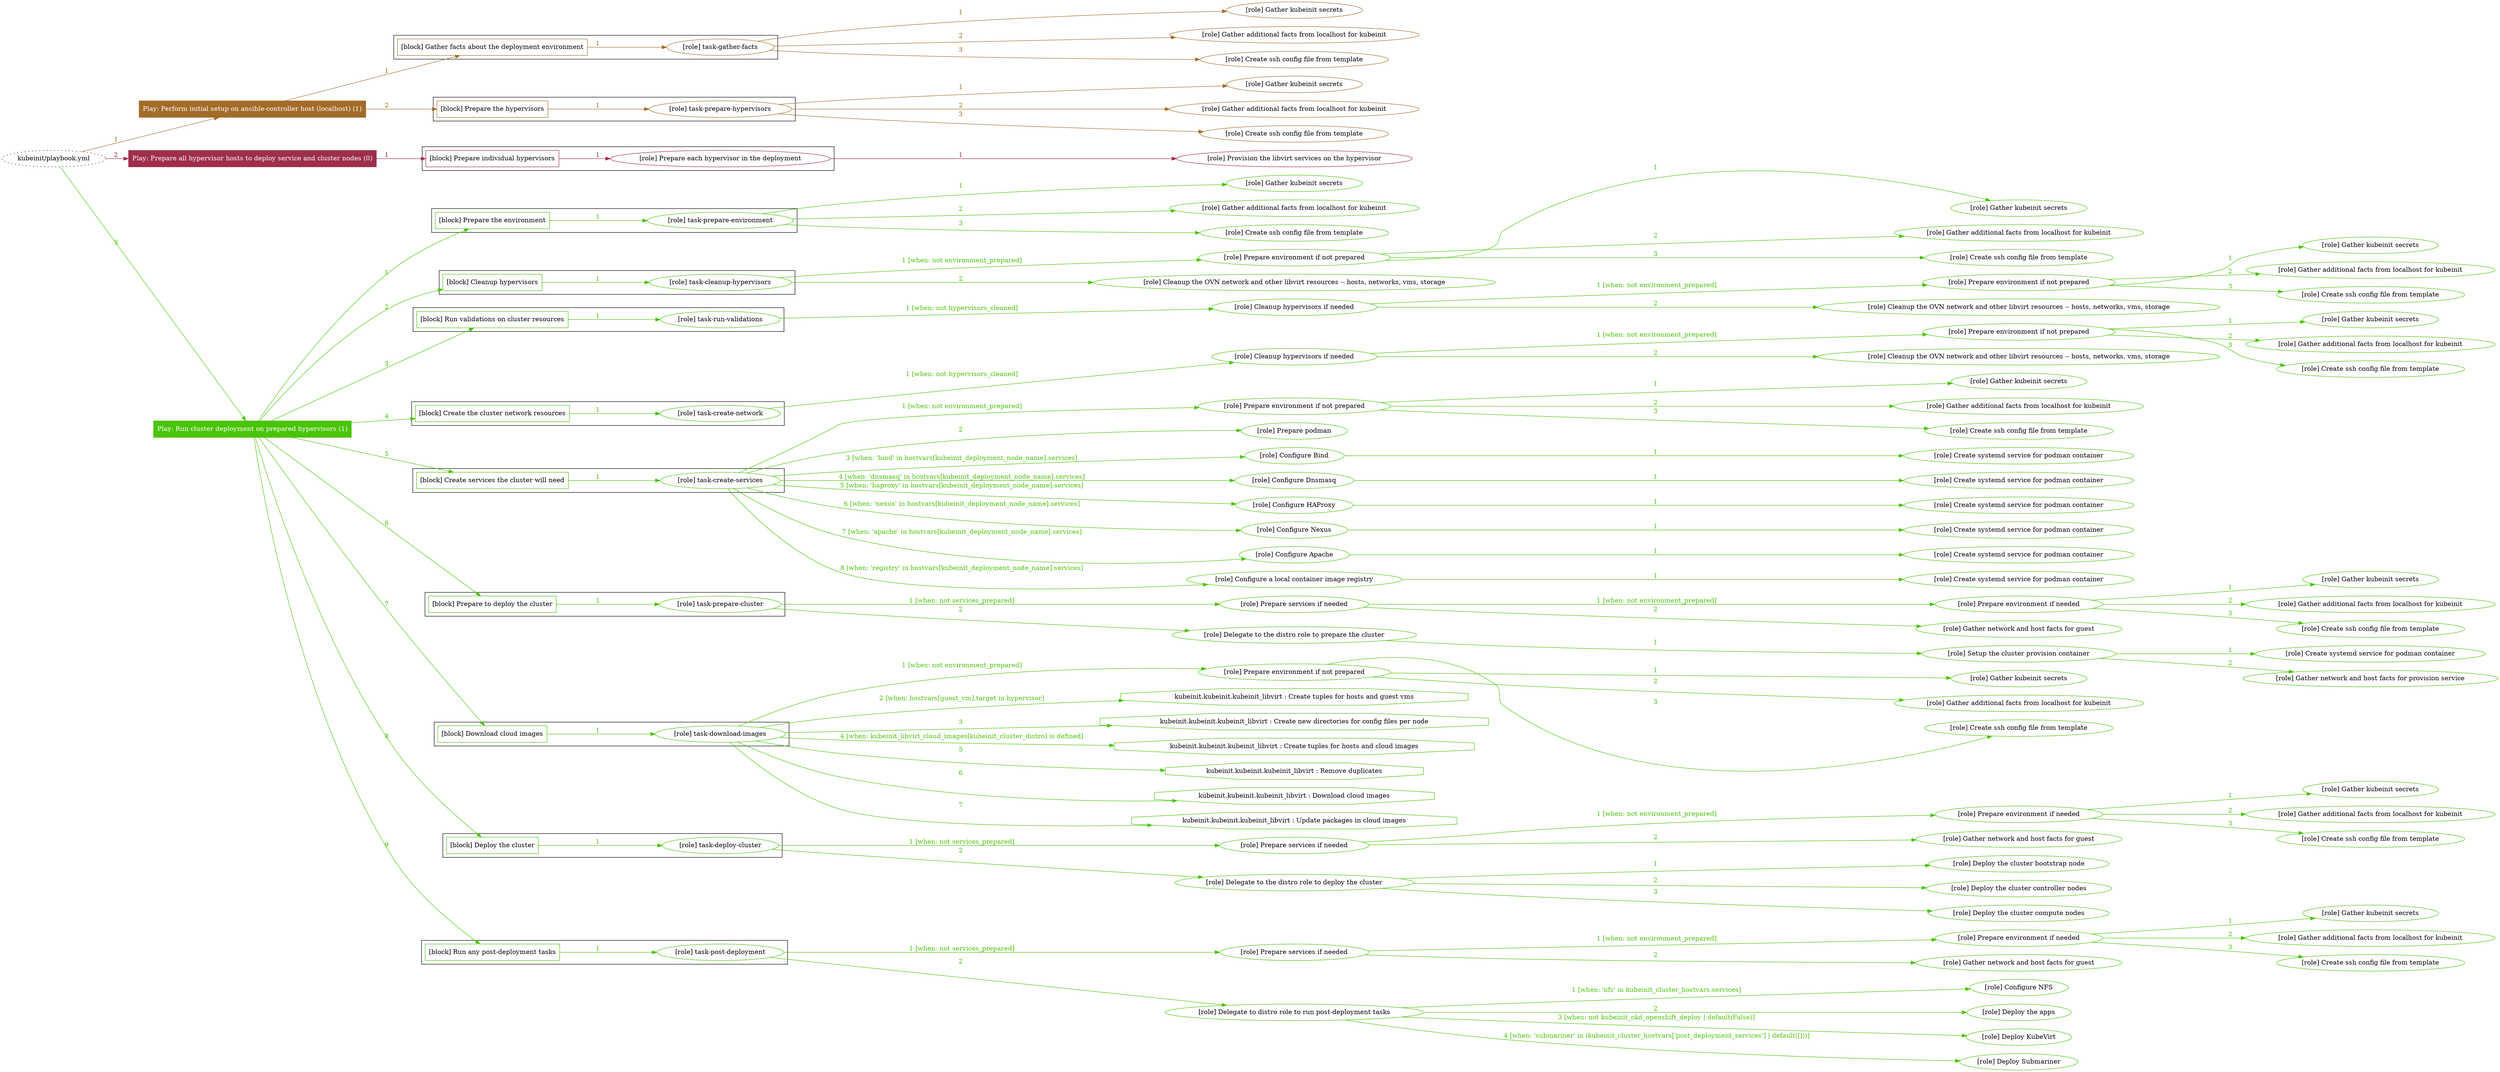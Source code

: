 digraph {
	graph [concentrate=true ordering=in rankdir=LR ratio=fill]
	edge [esep=5 sep=10]
	"kubeinit/playbook.yml" [URL="/home/runner/work/kubeinit/kubeinit/kubeinit/playbook.yml" id=playbook_8b680748 style=dotted]
	play_0e76f5c0 [label="Play: Perform initial setup on ansible-controller host (localhost) (1)" URL="/home/runner/work/kubeinit/kubeinit/kubeinit/playbook.yml" color="#a36b29" fontcolor="#ffffff" id=play_0e76f5c0 shape=box style=filled tooltip=localhost]
	"kubeinit/playbook.yml" -> play_0e76f5c0 [label="1 " color="#a36b29" fontcolor="#a36b29" id=edge_fecbae91 labeltooltip="1 " tooltip="1 "]
	subgraph "Gather kubeinit secrets" {
		role_661fb027 [label="[role] Gather kubeinit secrets" URL="/home/runner/.ansible/collections/ansible_collections/kubeinit/kubeinit/roles/kubeinit_prepare/tasks/gather_kubeinit_facts.yml" color="#a36b29" id=role_661fb027 tooltip="Gather kubeinit secrets"]
	}
	subgraph "Gather additional facts from localhost for kubeinit" {
		role_9412eb9b [label="[role] Gather additional facts from localhost for kubeinit" URL="/home/runner/.ansible/collections/ansible_collections/kubeinit/kubeinit/roles/kubeinit_prepare/tasks/gather_kubeinit_facts.yml" color="#a36b29" id=role_9412eb9b tooltip="Gather additional facts from localhost for kubeinit"]
	}
	subgraph "Create ssh config file from template" {
		role_9743b8dd [label="[role] Create ssh config file from template" URL="/home/runner/.ansible/collections/ansible_collections/kubeinit/kubeinit/roles/kubeinit_prepare/tasks/gather_kubeinit_facts.yml" color="#a36b29" id=role_9743b8dd tooltip="Create ssh config file from template"]
	}
	subgraph "task-gather-facts" {
		role_65bf3e85 [label="[role] task-gather-facts" URL="/home/runner/work/kubeinit/kubeinit/kubeinit/playbook.yml" color="#a36b29" id=role_65bf3e85 tooltip="task-gather-facts"]
		role_65bf3e85 -> role_661fb027 [label="1 " color="#a36b29" fontcolor="#a36b29" id=edge_8ca34c95 labeltooltip="1 " tooltip="1 "]
		role_65bf3e85 -> role_9412eb9b [label="2 " color="#a36b29" fontcolor="#a36b29" id=edge_759fba1a labeltooltip="2 " tooltip="2 "]
		role_65bf3e85 -> role_9743b8dd [label="3 " color="#a36b29" fontcolor="#a36b29" id=edge_5270a4c6 labeltooltip="3 " tooltip="3 "]
	}
	subgraph "Gather kubeinit secrets" {
		role_e0abb23a [label="[role] Gather kubeinit secrets" URL="/home/runner/.ansible/collections/ansible_collections/kubeinit/kubeinit/roles/kubeinit_prepare/tasks/gather_kubeinit_facts.yml" color="#a36b29" id=role_e0abb23a tooltip="Gather kubeinit secrets"]
	}
	subgraph "Gather additional facts from localhost for kubeinit" {
		role_41dc6e59 [label="[role] Gather additional facts from localhost for kubeinit" URL="/home/runner/.ansible/collections/ansible_collections/kubeinit/kubeinit/roles/kubeinit_prepare/tasks/gather_kubeinit_facts.yml" color="#a36b29" id=role_41dc6e59 tooltip="Gather additional facts from localhost for kubeinit"]
	}
	subgraph "Create ssh config file from template" {
		role_580bc7a2 [label="[role] Create ssh config file from template" URL="/home/runner/.ansible/collections/ansible_collections/kubeinit/kubeinit/roles/kubeinit_prepare/tasks/gather_kubeinit_facts.yml" color="#a36b29" id=role_580bc7a2 tooltip="Create ssh config file from template"]
	}
	subgraph "task-prepare-hypervisors" {
		role_30c7b01e [label="[role] task-prepare-hypervisors" URL="/home/runner/work/kubeinit/kubeinit/kubeinit/playbook.yml" color="#a36b29" id=role_30c7b01e tooltip="task-prepare-hypervisors"]
		role_30c7b01e -> role_e0abb23a [label="1 " color="#a36b29" fontcolor="#a36b29" id=edge_3c40e9e6 labeltooltip="1 " tooltip="1 "]
		role_30c7b01e -> role_41dc6e59 [label="2 " color="#a36b29" fontcolor="#a36b29" id=edge_dd9c52ac labeltooltip="2 " tooltip="2 "]
		role_30c7b01e -> role_580bc7a2 [label="3 " color="#a36b29" fontcolor="#a36b29" id=edge_52ae4b4a labeltooltip="3 " tooltip="3 "]
	}
	subgraph "Play: Perform initial setup on ansible-controller host (localhost) (1)" {
		play_0e76f5c0 -> block_cd094ab0 [label=1 color="#a36b29" fontcolor="#a36b29" id=edge_3d436a1e labeltooltip=1 tooltip=1]
		subgraph cluster_block_cd094ab0 {
			block_cd094ab0 [label="[block] Gather facts about the deployment environment" URL="/home/runner/work/kubeinit/kubeinit/kubeinit/playbook.yml" color="#a36b29" id=block_cd094ab0 labeltooltip="Gather facts about the deployment environment" shape=box tooltip="Gather facts about the deployment environment"]
			block_cd094ab0 -> role_65bf3e85 [label="1 " color="#a36b29" fontcolor="#a36b29" id=edge_c908aae8 labeltooltip="1 " tooltip="1 "]
		}
		play_0e76f5c0 -> block_620be6c6 [label=2 color="#a36b29" fontcolor="#a36b29" id=edge_dfee1b93 labeltooltip=2 tooltip=2]
		subgraph cluster_block_620be6c6 {
			block_620be6c6 [label="[block] Prepare the hypervisors" URL="/home/runner/work/kubeinit/kubeinit/kubeinit/playbook.yml" color="#a36b29" id=block_620be6c6 labeltooltip="Prepare the hypervisors" shape=box tooltip="Prepare the hypervisors"]
			block_620be6c6 -> role_30c7b01e [label="1 " color="#a36b29" fontcolor="#a36b29" id=edge_9154c58d labeltooltip="1 " tooltip="1 "]
		}
	}
	play_4a2abbb1 [label="Play: Prepare all hypervisor hosts to deploy service and cluster nodes (0)" URL="/home/runner/work/kubeinit/kubeinit/kubeinit/playbook.yml" color="#9e2e4b" fontcolor="#ffffff" id=play_4a2abbb1 shape=box style=filled tooltip="Play: Prepare all hypervisor hosts to deploy service and cluster nodes (0)"]
	"kubeinit/playbook.yml" -> play_4a2abbb1 [label="2 " color="#9e2e4b" fontcolor="#9e2e4b" id=edge_a916eddc labeltooltip="2 " tooltip="2 "]
	subgraph "Provision the libvirt services on the hypervisor" {
		role_fc99edb4 [label="[role] Provision the libvirt services on the hypervisor" URL="/home/runner/.ansible/collections/ansible_collections/kubeinit/kubeinit/roles/kubeinit_prepare/tasks/prepare_hypervisor.yml" color="#9e2e4b" id=role_fc99edb4 tooltip="Provision the libvirt services on the hypervisor"]
	}
	subgraph "Prepare each hypervisor in the deployment" {
		role_1b3e59b3 [label="[role] Prepare each hypervisor in the deployment" URL="/home/runner/work/kubeinit/kubeinit/kubeinit/playbook.yml" color="#9e2e4b" id=role_1b3e59b3 tooltip="Prepare each hypervisor in the deployment"]
		role_1b3e59b3 -> role_fc99edb4 [label="1 " color="#9e2e4b" fontcolor="#9e2e4b" id=edge_d2e06a21 labeltooltip="1 " tooltip="1 "]
	}
	subgraph "Play: Prepare all hypervisor hosts to deploy service and cluster nodes (0)" {
		play_4a2abbb1 -> block_136e9a71 [label=1 color="#9e2e4b" fontcolor="#9e2e4b" id=edge_c2b799b6 labeltooltip=1 tooltip=1]
		subgraph cluster_block_136e9a71 {
			block_136e9a71 [label="[block] Prepare individual hypervisors" URL="/home/runner/work/kubeinit/kubeinit/kubeinit/playbook.yml" color="#9e2e4b" id=block_136e9a71 labeltooltip="Prepare individual hypervisors" shape=box tooltip="Prepare individual hypervisors"]
			block_136e9a71 -> role_1b3e59b3 [label="1 " color="#9e2e4b" fontcolor="#9e2e4b" id=edge_ae4b6f01 labeltooltip="1 " tooltip="1 "]
		}
	}
	play_ff9b259e [label="Play: Run cluster deployment on prepared hypervisors (1)" URL="/home/runner/work/kubeinit/kubeinit/kubeinit/playbook.yml" color="#49c408" fontcolor="#ffffff" id=play_ff9b259e shape=box style=filled tooltip=localhost]
	"kubeinit/playbook.yml" -> play_ff9b259e [label="3 " color="#49c408" fontcolor="#49c408" id=edge_453dd878 labeltooltip="3 " tooltip="3 "]
	subgraph "Gather kubeinit secrets" {
		role_0c6a6b19 [label="[role] Gather kubeinit secrets" URL="/home/runner/.ansible/collections/ansible_collections/kubeinit/kubeinit/roles/kubeinit_prepare/tasks/gather_kubeinit_facts.yml" color="#49c408" id=role_0c6a6b19 tooltip="Gather kubeinit secrets"]
	}
	subgraph "Gather additional facts from localhost for kubeinit" {
		role_ca41bcdd [label="[role] Gather additional facts from localhost for kubeinit" URL="/home/runner/.ansible/collections/ansible_collections/kubeinit/kubeinit/roles/kubeinit_prepare/tasks/gather_kubeinit_facts.yml" color="#49c408" id=role_ca41bcdd tooltip="Gather additional facts from localhost for kubeinit"]
	}
	subgraph "Create ssh config file from template" {
		role_154d11a9 [label="[role] Create ssh config file from template" URL="/home/runner/.ansible/collections/ansible_collections/kubeinit/kubeinit/roles/kubeinit_prepare/tasks/gather_kubeinit_facts.yml" color="#49c408" id=role_154d11a9 tooltip="Create ssh config file from template"]
	}
	subgraph "task-prepare-environment" {
		role_187df3b4 [label="[role] task-prepare-environment" URL="/home/runner/work/kubeinit/kubeinit/kubeinit/playbook.yml" color="#49c408" id=role_187df3b4 tooltip="task-prepare-environment"]
		role_187df3b4 -> role_0c6a6b19 [label="1 " color="#49c408" fontcolor="#49c408" id=edge_fffda9f7 labeltooltip="1 " tooltip="1 "]
		role_187df3b4 -> role_ca41bcdd [label="2 " color="#49c408" fontcolor="#49c408" id=edge_fde354f1 labeltooltip="2 " tooltip="2 "]
		role_187df3b4 -> role_154d11a9 [label="3 " color="#49c408" fontcolor="#49c408" id=edge_5ca40950 labeltooltip="3 " tooltip="3 "]
	}
	subgraph "Gather kubeinit secrets" {
		role_632b9cb4 [label="[role] Gather kubeinit secrets" URL="/home/runner/.ansible/collections/ansible_collections/kubeinit/kubeinit/roles/kubeinit_prepare/tasks/gather_kubeinit_facts.yml" color="#49c408" id=role_632b9cb4 tooltip="Gather kubeinit secrets"]
	}
	subgraph "Gather additional facts from localhost for kubeinit" {
		role_9d522734 [label="[role] Gather additional facts from localhost for kubeinit" URL="/home/runner/.ansible/collections/ansible_collections/kubeinit/kubeinit/roles/kubeinit_prepare/tasks/gather_kubeinit_facts.yml" color="#49c408" id=role_9d522734 tooltip="Gather additional facts from localhost for kubeinit"]
	}
	subgraph "Create ssh config file from template" {
		role_62972d0d [label="[role] Create ssh config file from template" URL="/home/runner/.ansible/collections/ansible_collections/kubeinit/kubeinit/roles/kubeinit_prepare/tasks/gather_kubeinit_facts.yml" color="#49c408" id=role_62972d0d tooltip="Create ssh config file from template"]
	}
	subgraph "Prepare environment if not prepared" {
		role_77bf0ce5 [label="[role] Prepare environment if not prepared" URL="/home/runner/.ansible/collections/ansible_collections/kubeinit/kubeinit/roles/kubeinit_prepare/tasks/cleanup_hypervisors.yml" color="#49c408" id=role_77bf0ce5 tooltip="Prepare environment if not prepared"]
		role_77bf0ce5 -> role_632b9cb4 [label="1 " color="#49c408" fontcolor="#49c408" id=edge_5fd66ce7 labeltooltip="1 " tooltip="1 "]
		role_77bf0ce5 -> role_9d522734 [label="2 " color="#49c408" fontcolor="#49c408" id=edge_5aca5bc8 labeltooltip="2 " tooltip="2 "]
		role_77bf0ce5 -> role_62972d0d [label="3 " color="#49c408" fontcolor="#49c408" id=edge_af480970 labeltooltip="3 " tooltip="3 "]
	}
	subgraph "Cleanup the OVN network and other libvirt resources -- hosts, networks, vms, storage" {
		role_377876b2 [label="[role] Cleanup the OVN network and other libvirt resources -- hosts, networks, vms, storage" URL="/home/runner/.ansible/collections/ansible_collections/kubeinit/kubeinit/roles/kubeinit_prepare/tasks/cleanup_hypervisors.yml" color="#49c408" id=role_377876b2 tooltip="Cleanup the OVN network and other libvirt resources -- hosts, networks, vms, storage"]
	}
	subgraph "task-cleanup-hypervisors" {
		role_3c9a3326 [label="[role] task-cleanup-hypervisors" URL="/home/runner/work/kubeinit/kubeinit/kubeinit/playbook.yml" color="#49c408" id=role_3c9a3326 tooltip="task-cleanup-hypervisors"]
		role_3c9a3326 -> role_77bf0ce5 [label="1 [when: not environment_prepared]" color="#49c408" fontcolor="#49c408" id=edge_717b0d2f labeltooltip="1 [when: not environment_prepared]" tooltip="1 [when: not environment_prepared]"]
		role_3c9a3326 -> role_377876b2 [label="2 " color="#49c408" fontcolor="#49c408" id=edge_46de4129 labeltooltip="2 " tooltip="2 "]
	}
	subgraph "Gather kubeinit secrets" {
		role_dbda8b41 [label="[role] Gather kubeinit secrets" URL="/home/runner/.ansible/collections/ansible_collections/kubeinit/kubeinit/roles/kubeinit_prepare/tasks/gather_kubeinit_facts.yml" color="#49c408" id=role_dbda8b41 tooltip="Gather kubeinit secrets"]
	}
	subgraph "Gather additional facts from localhost for kubeinit" {
		role_2ba0393a [label="[role] Gather additional facts from localhost for kubeinit" URL="/home/runner/.ansible/collections/ansible_collections/kubeinit/kubeinit/roles/kubeinit_prepare/tasks/gather_kubeinit_facts.yml" color="#49c408" id=role_2ba0393a tooltip="Gather additional facts from localhost for kubeinit"]
	}
	subgraph "Create ssh config file from template" {
		role_1c5fb4f9 [label="[role] Create ssh config file from template" URL="/home/runner/.ansible/collections/ansible_collections/kubeinit/kubeinit/roles/kubeinit_prepare/tasks/gather_kubeinit_facts.yml" color="#49c408" id=role_1c5fb4f9 tooltip="Create ssh config file from template"]
	}
	subgraph "Prepare environment if not prepared" {
		role_3d40c75c [label="[role] Prepare environment if not prepared" URL="/home/runner/.ansible/collections/ansible_collections/kubeinit/kubeinit/roles/kubeinit_prepare/tasks/cleanup_hypervisors.yml" color="#49c408" id=role_3d40c75c tooltip="Prepare environment if not prepared"]
		role_3d40c75c -> role_dbda8b41 [label="1 " color="#49c408" fontcolor="#49c408" id=edge_69b1858d labeltooltip="1 " tooltip="1 "]
		role_3d40c75c -> role_2ba0393a [label="2 " color="#49c408" fontcolor="#49c408" id=edge_e07af6be labeltooltip="2 " tooltip="2 "]
		role_3d40c75c -> role_1c5fb4f9 [label="3 " color="#49c408" fontcolor="#49c408" id=edge_b14fbd1c labeltooltip="3 " tooltip="3 "]
	}
	subgraph "Cleanup the OVN network and other libvirt resources -- hosts, networks, vms, storage" {
		role_c5f6dd73 [label="[role] Cleanup the OVN network and other libvirt resources -- hosts, networks, vms, storage" URL="/home/runner/.ansible/collections/ansible_collections/kubeinit/kubeinit/roles/kubeinit_prepare/tasks/cleanup_hypervisors.yml" color="#49c408" id=role_c5f6dd73 tooltip="Cleanup the OVN network and other libvirt resources -- hosts, networks, vms, storage"]
	}
	subgraph "Cleanup hypervisors if needed" {
		role_12616267 [label="[role] Cleanup hypervisors if needed" URL="/home/runner/.ansible/collections/ansible_collections/kubeinit/kubeinit/roles/kubeinit_validations/tasks/main.yml" color="#49c408" id=role_12616267 tooltip="Cleanup hypervisors if needed"]
		role_12616267 -> role_3d40c75c [label="1 [when: not environment_prepared]" color="#49c408" fontcolor="#49c408" id=edge_1e8d0231 labeltooltip="1 [when: not environment_prepared]" tooltip="1 [when: not environment_prepared]"]
		role_12616267 -> role_c5f6dd73 [label="2 " color="#49c408" fontcolor="#49c408" id=edge_e5895852 labeltooltip="2 " tooltip="2 "]
	}
	subgraph "task-run-validations" {
		role_66fb1c07 [label="[role] task-run-validations" URL="/home/runner/work/kubeinit/kubeinit/kubeinit/playbook.yml" color="#49c408" id=role_66fb1c07 tooltip="task-run-validations"]
		role_66fb1c07 -> role_12616267 [label="1 [when: not hypervisors_cleaned]" color="#49c408" fontcolor="#49c408" id=edge_18e9c200 labeltooltip="1 [when: not hypervisors_cleaned]" tooltip="1 [when: not hypervisors_cleaned]"]
	}
	subgraph "Gather kubeinit secrets" {
		role_a75df006 [label="[role] Gather kubeinit secrets" URL="/home/runner/.ansible/collections/ansible_collections/kubeinit/kubeinit/roles/kubeinit_prepare/tasks/gather_kubeinit_facts.yml" color="#49c408" id=role_a75df006 tooltip="Gather kubeinit secrets"]
	}
	subgraph "Gather additional facts from localhost for kubeinit" {
		role_a6a42ed6 [label="[role] Gather additional facts from localhost for kubeinit" URL="/home/runner/.ansible/collections/ansible_collections/kubeinit/kubeinit/roles/kubeinit_prepare/tasks/gather_kubeinit_facts.yml" color="#49c408" id=role_a6a42ed6 tooltip="Gather additional facts from localhost for kubeinit"]
	}
	subgraph "Create ssh config file from template" {
		role_640f5447 [label="[role] Create ssh config file from template" URL="/home/runner/.ansible/collections/ansible_collections/kubeinit/kubeinit/roles/kubeinit_prepare/tasks/gather_kubeinit_facts.yml" color="#49c408" id=role_640f5447 tooltip="Create ssh config file from template"]
	}
	subgraph "Prepare environment if not prepared" {
		role_d7810cb8 [label="[role] Prepare environment if not prepared" URL="/home/runner/.ansible/collections/ansible_collections/kubeinit/kubeinit/roles/kubeinit_prepare/tasks/cleanup_hypervisors.yml" color="#49c408" id=role_d7810cb8 tooltip="Prepare environment if not prepared"]
		role_d7810cb8 -> role_a75df006 [label="1 " color="#49c408" fontcolor="#49c408" id=edge_9dd09902 labeltooltip="1 " tooltip="1 "]
		role_d7810cb8 -> role_a6a42ed6 [label="2 " color="#49c408" fontcolor="#49c408" id=edge_58b19f5e labeltooltip="2 " tooltip="2 "]
		role_d7810cb8 -> role_640f5447 [label="3 " color="#49c408" fontcolor="#49c408" id=edge_4204005b labeltooltip="3 " tooltip="3 "]
	}
	subgraph "Cleanup the OVN network and other libvirt resources -- hosts, networks, vms, storage" {
		role_086520c5 [label="[role] Cleanup the OVN network and other libvirt resources -- hosts, networks, vms, storage" URL="/home/runner/.ansible/collections/ansible_collections/kubeinit/kubeinit/roles/kubeinit_prepare/tasks/cleanup_hypervisors.yml" color="#49c408" id=role_086520c5 tooltip="Cleanup the OVN network and other libvirt resources -- hosts, networks, vms, storage"]
	}
	subgraph "Cleanup hypervisors if needed" {
		role_e3ac7795 [label="[role] Cleanup hypervisors if needed" URL="/home/runner/.ansible/collections/ansible_collections/kubeinit/kubeinit/roles/kubeinit_libvirt/tasks/create_network.yml" color="#49c408" id=role_e3ac7795 tooltip="Cleanup hypervisors if needed"]
		role_e3ac7795 -> role_d7810cb8 [label="1 [when: not environment_prepared]" color="#49c408" fontcolor="#49c408" id=edge_0a90fc3f labeltooltip="1 [when: not environment_prepared]" tooltip="1 [when: not environment_prepared]"]
		role_e3ac7795 -> role_086520c5 [label="2 " color="#49c408" fontcolor="#49c408" id=edge_f4d0ddbb labeltooltip="2 " tooltip="2 "]
	}
	subgraph "task-create-network" {
		role_b7874f68 [label="[role] task-create-network" URL="/home/runner/work/kubeinit/kubeinit/kubeinit/playbook.yml" color="#49c408" id=role_b7874f68 tooltip="task-create-network"]
		role_b7874f68 -> role_e3ac7795 [label="1 [when: not hypervisors_cleaned]" color="#49c408" fontcolor="#49c408" id=edge_a229cbf1 labeltooltip="1 [when: not hypervisors_cleaned]" tooltip="1 [when: not hypervisors_cleaned]"]
	}
	subgraph "Gather kubeinit secrets" {
		role_edca24d8 [label="[role] Gather kubeinit secrets" URL="/home/runner/.ansible/collections/ansible_collections/kubeinit/kubeinit/roles/kubeinit_prepare/tasks/gather_kubeinit_facts.yml" color="#49c408" id=role_edca24d8 tooltip="Gather kubeinit secrets"]
	}
	subgraph "Gather additional facts from localhost for kubeinit" {
		role_e03484ed [label="[role] Gather additional facts from localhost for kubeinit" URL="/home/runner/.ansible/collections/ansible_collections/kubeinit/kubeinit/roles/kubeinit_prepare/tasks/gather_kubeinit_facts.yml" color="#49c408" id=role_e03484ed tooltip="Gather additional facts from localhost for kubeinit"]
	}
	subgraph "Create ssh config file from template" {
		role_9b237fbe [label="[role] Create ssh config file from template" URL="/home/runner/.ansible/collections/ansible_collections/kubeinit/kubeinit/roles/kubeinit_prepare/tasks/gather_kubeinit_facts.yml" color="#49c408" id=role_9b237fbe tooltip="Create ssh config file from template"]
	}
	subgraph "Prepare environment if not prepared" {
		role_91f69c0d [label="[role] Prepare environment if not prepared" URL="/home/runner/.ansible/collections/ansible_collections/kubeinit/kubeinit/roles/kubeinit_services/tasks/main.yml" color="#49c408" id=role_91f69c0d tooltip="Prepare environment if not prepared"]
		role_91f69c0d -> role_edca24d8 [label="1 " color="#49c408" fontcolor="#49c408" id=edge_04742e64 labeltooltip="1 " tooltip="1 "]
		role_91f69c0d -> role_e03484ed [label="2 " color="#49c408" fontcolor="#49c408" id=edge_238ed8c3 labeltooltip="2 " tooltip="2 "]
		role_91f69c0d -> role_9b237fbe [label="3 " color="#49c408" fontcolor="#49c408" id=edge_79e230ee labeltooltip="3 " tooltip="3 "]
	}
	subgraph "Prepare podman" {
		role_a9b748a6 [label="[role] Prepare podman" URL="/home/runner/.ansible/collections/ansible_collections/kubeinit/kubeinit/roles/kubeinit_services/tasks/00_create_service_pod.yml" color="#49c408" id=role_a9b748a6 tooltip="Prepare podman"]
	}
	subgraph "Create systemd service for podman container" {
		role_6ea7dbd2 [label="[role] Create systemd service for podman container" URL="/home/runner/.ansible/collections/ansible_collections/kubeinit/kubeinit/roles/kubeinit_bind/tasks/main.yml" color="#49c408" id=role_6ea7dbd2 tooltip="Create systemd service for podman container"]
	}
	subgraph "Configure Bind" {
		role_72fa3080 [label="[role] Configure Bind" URL="/home/runner/.ansible/collections/ansible_collections/kubeinit/kubeinit/roles/kubeinit_services/tasks/start_services_containers.yml" color="#49c408" id=role_72fa3080 tooltip="Configure Bind"]
		role_72fa3080 -> role_6ea7dbd2 [label="1 " color="#49c408" fontcolor="#49c408" id=edge_0344a0d3 labeltooltip="1 " tooltip="1 "]
	}
	subgraph "Create systemd service for podman container" {
		role_5d62a07c [label="[role] Create systemd service for podman container" URL="/home/runner/.ansible/collections/ansible_collections/kubeinit/kubeinit/roles/kubeinit_dnsmasq/tasks/main.yml" color="#49c408" id=role_5d62a07c tooltip="Create systemd service for podman container"]
	}
	subgraph "Configure Dnsmasq" {
		role_9e58e6f6 [label="[role] Configure Dnsmasq" URL="/home/runner/.ansible/collections/ansible_collections/kubeinit/kubeinit/roles/kubeinit_services/tasks/start_services_containers.yml" color="#49c408" id=role_9e58e6f6 tooltip="Configure Dnsmasq"]
		role_9e58e6f6 -> role_5d62a07c [label="1 " color="#49c408" fontcolor="#49c408" id=edge_c23cb901 labeltooltip="1 " tooltip="1 "]
	}
	subgraph "Create systemd service for podman container" {
		role_2473b0cc [label="[role] Create systemd service for podman container" URL="/home/runner/.ansible/collections/ansible_collections/kubeinit/kubeinit/roles/kubeinit_haproxy/tasks/main.yml" color="#49c408" id=role_2473b0cc tooltip="Create systemd service for podman container"]
	}
	subgraph "Configure HAProxy" {
		role_fa000e5b [label="[role] Configure HAProxy" URL="/home/runner/.ansible/collections/ansible_collections/kubeinit/kubeinit/roles/kubeinit_services/tasks/start_services_containers.yml" color="#49c408" id=role_fa000e5b tooltip="Configure HAProxy"]
		role_fa000e5b -> role_2473b0cc [label="1 " color="#49c408" fontcolor="#49c408" id=edge_fdded850 labeltooltip="1 " tooltip="1 "]
	}
	subgraph "Create systemd service for podman container" {
		role_ff270ef0 [label="[role] Create systemd service for podman container" URL="/home/runner/.ansible/collections/ansible_collections/kubeinit/kubeinit/roles/kubeinit_nexus/tasks/main.yml" color="#49c408" id=role_ff270ef0 tooltip="Create systemd service for podman container"]
	}
	subgraph "Configure Nexus" {
		role_0bfd1a72 [label="[role] Configure Nexus" URL="/home/runner/.ansible/collections/ansible_collections/kubeinit/kubeinit/roles/kubeinit_services/tasks/start_services_containers.yml" color="#49c408" id=role_0bfd1a72 tooltip="Configure Nexus"]
		role_0bfd1a72 -> role_ff270ef0 [label="1 " color="#49c408" fontcolor="#49c408" id=edge_a13f07a9 labeltooltip="1 " tooltip="1 "]
	}
	subgraph "Create systemd service for podman container" {
		role_184fa13a [label="[role] Create systemd service for podman container" URL="/home/runner/.ansible/collections/ansible_collections/kubeinit/kubeinit/roles/kubeinit_apache/tasks/main.yml" color="#49c408" id=role_184fa13a tooltip="Create systemd service for podman container"]
	}
	subgraph "Configure Apache" {
		role_0bc8d963 [label="[role] Configure Apache" URL="/home/runner/.ansible/collections/ansible_collections/kubeinit/kubeinit/roles/kubeinit_services/tasks/start_services_containers.yml" color="#49c408" id=role_0bc8d963 tooltip="Configure Apache"]
		role_0bc8d963 -> role_184fa13a [label="1 " color="#49c408" fontcolor="#49c408" id=edge_9a2a7f4c labeltooltip="1 " tooltip="1 "]
	}
	subgraph "Create systemd service for podman container" {
		role_f0a4dcd1 [label="[role] Create systemd service for podman container" URL="/home/runner/.ansible/collections/ansible_collections/kubeinit/kubeinit/roles/kubeinit_registry/tasks/main.yml" color="#49c408" id=role_f0a4dcd1 tooltip="Create systemd service for podman container"]
	}
	subgraph "Configure a local container image registry" {
		role_492a4d4b [label="[role] Configure a local container image registry" URL="/home/runner/.ansible/collections/ansible_collections/kubeinit/kubeinit/roles/kubeinit_services/tasks/start_services_containers.yml" color="#49c408" id=role_492a4d4b tooltip="Configure a local container image registry"]
		role_492a4d4b -> role_f0a4dcd1 [label="1 " color="#49c408" fontcolor="#49c408" id=edge_3d818101 labeltooltip="1 " tooltip="1 "]
	}
	subgraph "task-create-services" {
		role_c4d42e11 [label="[role] task-create-services" URL="/home/runner/work/kubeinit/kubeinit/kubeinit/playbook.yml" color="#49c408" id=role_c4d42e11 tooltip="task-create-services"]
		role_c4d42e11 -> role_91f69c0d [label="1 [when: not environment_prepared]" color="#49c408" fontcolor="#49c408" id=edge_b874ff74 labeltooltip="1 [when: not environment_prepared]" tooltip="1 [when: not environment_prepared]"]
		role_c4d42e11 -> role_a9b748a6 [label="2 " color="#49c408" fontcolor="#49c408" id=edge_76e3cd33 labeltooltip="2 " tooltip="2 "]
		role_c4d42e11 -> role_72fa3080 [label="3 [when: 'bind' in hostvars[kubeinit_deployment_node_name].services]" color="#49c408" fontcolor="#49c408" id=edge_a3bcd38d labeltooltip="3 [when: 'bind' in hostvars[kubeinit_deployment_node_name].services]" tooltip="3 [when: 'bind' in hostvars[kubeinit_deployment_node_name].services]"]
		role_c4d42e11 -> role_9e58e6f6 [label="4 [when: 'dnsmasq' in hostvars[kubeinit_deployment_node_name].services]" color="#49c408" fontcolor="#49c408" id=edge_c9181caa labeltooltip="4 [when: 'dnsmasq' in hostvars[kubeinit_deployment_node_name].services]" tooltip="4 [when: 'dnsmasq' in hostvars[kubeinit_deployment_node_name].services]"]
		role_c4d42e11 -> role_fa000e5b [label="5 [when: 'haproxy' in hostvars[kubeinit_deployment_node_name].services]" color="#49c408" fontcolor="#49c408" id=edge_31a7d45a labeltooltip="5 [when: 'haproxy' in hostvars[kubeinit_deployment_node_name].services]" tooltip="5 [when: 'haproxy' in hostvars[kubeinit_deployment_node_name].services]"]
		role_c4d42e11 -> role_0bfd1a72 [label="6 [when: 'nexus' in hostvars[kubeinit_deployment_node_name].services]" color="#49c408" fontcolor="#49c408" id=edge_9a299f9e labeltooltip="6 [when: 'nexus' in hostvars[kubeinit_deployment_node_name].services]" tooltip="6 [when: 'nexus' in hostvars[kubeinit_deployment_node_name].services]"]
		role_c4d42e11 -> role_0bc8d963 [label="7 [when: 'apache' in hostvars[kubeinit_deployment_node_name].services]" color="#49c408" fontcolor="#49c408" id=edge_407fe578 labeltooltip="7 [when: 'apache' in hostvars[kubeinit_deployment_node_name].services]" tooltip="7 [when: 'apache' in hostvars[kubeinit_deployment_node_name].services]"]
		role_c4d42e11 -> role_492a4d4b [label="8 [when: 'registry' in hostvars[kubeinit_deployment_node_name].services]" color="#49c408" fontcolor="#49c408" id=edge_7f56ae04 labeltooltip="8 [when: 'registry' in hostvars[kubeinit_deployment_node_name].services]" tooltip="8 [when: 'registry' in hostvars[kubeinit_deployment_node_name].services]"]
	}
	subgraph "Gather kubeinit secrets" {
		role_c8a7c7e3 [label="[role] Gather kubeinit secrets" URL="/home/runner/.ansible/collections/ansible_collections/kubeinit/kubeinit/roles/kubeinit_prepare/tasks/gather_kubeinit_facts.yml" color="#49c408" id=role_c8a7c7e3 tooltip="Gather kubeinit secrets"]
	}
	subgraph "Gather additional facts from localhost for kubeinit" {
		role_47b2c9e6 [label="[role] Gather additional facts from localhost for kubeinit" URL="/home/runner/.ansible/collections/ansible_collections/kubeinit/kubeinit/roles/kubeinit_prepare/tasks/gather_kubeinit_facts.yml" color="#49c408" id=role_47b2c9e6 tooltip="Gather additional facts from localhost for kubeinit"]
	}
	subgraph "Create ssh config file from template" {
		role_ca049087 [label="[role] Create ssh config file from template" URL="/home/runner/.ansible/collections/ansible_collections/kubeinit/kubeinit/roles/kubeinit_prepare/tasks/gather_kubeinit_facts.yml" color="#49c408" id=role_ca049087 tooltip="Create ssh config file from template"]
	}
	subgraph "Prepare environment if needed" {
		role_ab5532b9 [label="[role] Prepare environment if needed" URL="/home/runner/.ansible/collections/ansible_collections/kubeinit/kubeinit/roles/kubeinit_services/tasks/prepare_services.yml" color="#49c408" id=role_ab5532b9 tooltip="Prepare environment if needed"]
		role_ab5532b9 -> role_c8a7c7e3 [label="1 " color="#49c408" fontcolor="#49c408" id=edge_2206b56d labeltooltip="1 " tooltip="1 "]
		role_ab5532b9 -> role_47b2c9e6 [label="2 " color="#49c408" fontcolor="#49c408" id=edge_2acbd2e0 labeltooltip="2 " tooltip="2 "]
		role_ab5532b9 -> role_ca049087 [label="3 " color="#49c408" fontcolor="#49c408" id=edge_4e6f5c7a labeltooltip="3 " tooltip="3 "]
	}
	subgraph "Gather network and host facts for guest" {
		role_a2572e46 [label="[role] Gather network and host facts for guest" URL="/home/runner/.ansible/collections/ansible_collections/kubeinit/kubeinit/roles/kubeinit_services/tasks/prepare_services.yml" color="#49c408" id=role_a2572e46 tooltip="Gather network and host facts for guest"]
	}
	subgraph "Prepare services if needed" {
		role_7490e239 [label="[role] Prepare services if needed" URL="/home/runner/.ansible/collections/ansible_collections/kubeinit/kubeinit/roles/kubeinit_prepare/tasks/prepare_cluster.yml" color="#49c408" id=role_7490e239 tooltip="Prepare services if needed"]
		role_7490e239 -> role_ab5532b9 [label="1 [when: not environment_prepared]" color="#49c408" fontcolor="#49c408" id=edge_18ec0104 labeltooltip="1 [when: not environment_prepared]" tooltip="1 [when: not environment_prepared]"]
		role_7490e239 -> role_a2572e46 [label="2 " color="#49c408" fontcolor="#49c408" id=edge_6ea8ea56 labeltooltip="2 " tooltip="2 "]
	}
	subgraph "Create systemd service for podman container" {
		role_f4350b44 [label="[role] Create systemd service for podman container" URL="/home/runner/.ansible/collections/ansible_collections/kubeinit/kubeinit/roles/kubeinit_services/tasks/create_provision_container.yml" color="#49c408" id=role_f4350b44 tooltip="Create systemd service for podman container"]
	}
	subgraph "Gather network and host facts for provision service" {
		role_f38672f7 [label="[role] Gather network and host facts for provision service" URL="/home/runner/.ansible/collections/ansible_collections/kubeinit/kubeinit/roles/kubeinit_services/tasks/create_provision_container.yml" color="#49c408" id=role_f38672f7 tooltip="Gather network and host facts for provision service"]
	}
	subgraph "Setup the cluster provision container" {
		role_5bb5de61 [label="[role] Setup the cluster provision container" URL="/home/runner/.ansible/collections/ansible_collections/kubeinit/kubeinit/roles/kubeinit_okd/tasks/prepare_cluster.yml" color="#49c408" id=role_5bb5de61 tooltip="Setup the cluster provision container"]
		role_5bb5de61 -> role_f4350b44 [label="1 " color="#49c408" fontcolor="#49c408" id=edge_971ed903 labeltooltip="1 " tooltip="1 "]
		role_5bb5de61 -> role_f38672f7 [label="2 " color="#49c408" fontcolor="#49c408" id=edge_b47d2e15 labeltooltip="2 " tooltip="2 "]
	}
	subgraph "Delegate to the distro role to prepare the cluster" {
		role_42363c2d [label="[role] Delegate to the distro role to prepare the cluster" URL="/home/runner/.ansible/collections/ansible_collections/kubeinit/kubeinit/roles/kubeinit_prepare/tasks/prepare_cluster.yml" color="#49c408" id=role_42363c2d tooltip="Delegate to the distro role to prepare the cluster"]
		role_42363c2d -> role_5bb5de61 [label="1 " color="#49c408" fontcolor="#49c408" id=edge_c71341ea labeltooltip="1 " tooltip="1 "]
	}
	subgraph "task-prepare-cluster" {
		role_47d88006 [label="[role] task-prepare-cluster" URL="/home/runner/work/kubeinit/kubeinit/kubeinit/playbook.yml" color="#49c408" id=role_47d88006 tooltip="task-prepare-cluster"]
		role_47d88006 -> role_7490e239 [label="1 [when: not services_prepared]" color="#49c408" fontcolor="#49c408" id=edge_993fac08 labeltooltip="1 [when: not services_prepared]" tooltip="1 [when: not services_prepared]"]
		role_47d88006 -> role_42363c2d [label="2 " color="#49c408" fontcolor="#49c408" id=edge_2723fee9 labeltooltip="2 " tooltip="2 "]
	}
	subgraph "Gather kubeinit secrets" {
		role_9e7eda5a [label="[role] Gather kubeinit secrets" URL="/home/runner/.ansible/collections/ansible_collections/kubeinit/kubeinit/roles/kubeinit_prepare/tasks/gather_kubeinit_facts.yml" color="#49c408" id=role_9e7eda5a tooltip="Gather kubeinit secrets"]
	}
	subgraph "Gather additional facts from localhost for kubeinit" {
		role_faa31965 [label="[role] Gather additional facts from localhost for kubeinit" URL="/home/runner/.ansible/collections/ansible_collections/kubeinit/kubeinit/roles/kubeinit_prepare/tasks/gather_kubeinit_facts.yml" color="#49c408" id=role_faa31965 tooltip="Gather additional facts from localhost for kubeinit"]
	}
	subgraph "Create ssh config file from template" {
		role_74e2d681 [label="[role] Create ssh config file from template" URL="/home/runner/.ansible/collections/ansible_collections/kubeinit/kubeinit/roles/kubeinit_prepare/tasks/gather_kubeinit_facts.yml" color="#49c408" id=role_74e2d681 tooltip="Create ssh config file from template"]
	}
	subgraph "Prepare environment if not prepared" {
		role_4358f787 [label="[role] Prepare environment if not prepared" URL="/home/runner/.ansible/collections/ansible_collections/kubeinit/kubeinit/roles/kubeinit_libvirt/tasks/download_cloud_images.yml" color="#49c408" id=role_4358f787 tooltip="Prepare environment if not prepared"]
		role_4358f787 -> role_9e7eda5a [label="1 " color="#49c408" fontcolor="#49c408" id=edge_efbbf7f6 labeltooltip="1 " tooltip="1 "]
		role_4358f787 -> role_faa31965 [label="2 " color="#49c408" fontcolor="#49c408" id=edge_3a1560d8 labeltooltip="2 " tooltip="2 "]
		role_4358f787 -> role_74e2d681 [label="3 " color="#49c408" fontcolor="#49c408" id=edge_53ec0cd1 labeltooltip="3 " tooltip="3 "]
	}
	subgraph "task-download-images" {
		role_89de6771 [label="[role] task-download-images" URL="/home/runner/work/kubeinit/kubeinit/kubeinit/playbook.yml" color="#49c408" id=role_89de6771 tooltip="task-download-images"]
		role_89de6771 -> role_4358f787 [label="1 [when: not environment_prepared]" color="#49c408" fontcolor="#49c408" id=edge_f30a9f69 labeltooltip="1 [when: not environment_prepared]" tooltip="1 [when: not environment_prepared]"]
		task_2bf649b5 [label="kubeinit.kubeinit.kubeinit_libvirt : Create tuples for hosts and guest vms" URL="/home/runner/.ansible/collections/ansible_collections/kubeinit/kubeinit/roles/kubeinit_libvirt/tasks/download_cloud_images.yml" color="#49c408" id=task_2bf649b5 shape=octagon tooltip="kubeinit.kubeinit.kubeinit_libvirt : Create tuples for hosts and guest vms"]
		role_89de6771 -> task_2bf649b5 [label="2 [when: hostvars[guest_vm].target in hypervisor]" color="#49c408" fontcolor="#49c408" id=edge_fcf86d84 labeltooltip="2 [when: hostvars[guest_vm].target in hypervisor]" tooltip="2 [when: hostvars[guest_vm].target in hypervisor]"]
		task_4002badc [label="kubeinit.kubeinit.kubeinit_libvirt : Create new directories for config files per node" URL="/home/runner/.ansible/collections/ansible_collections/kubeinit/kubeinit/roles/kubeinit_libvirt/tasks/download_cloud_images.yml" color="#49c408" id=task_4002badc shape=octagon tooltip="kubeinit.kubeinit.kubeinit_libvirt : Create new directories for config files per node"]
		role_89de6771 -> task_4002badc [label="3 " color="#49c408" fontcolor="#49c408" id=edge_b30117b7 labeltooltip="3 " tooltip="3 "]
		task_e9d79dc8 [label="kubeinit.kubeinit.kubeinit_libvirt : Create tuples for hosts and cloud images" URL="/home/runner/.ansible/collections/ansible_collections/kubeinit/kubeinit/roles/kubeinit_libvirt/tasks/download_cloud_images.yml" color="#49c408" id=task_e9d79dc8 shape=octagon tooltip="kubeinit.kubeinit.kubeinit_libvirt : Create tuples for hosts and cloud images"]
		role_89de6771 -> task_e9d79dc8 [label="4 [when: kubeinit_libvirt_cloud_images[kubeinit_cluster_distro] is defined]" color="#49c408" fontcolor="#49c408" id=edge_8eb80daa labeltooltip="4 [when: kubeinit_libvirt_cloud_images[kubeinit_cluster_distro] is defined]" tooltip="4 [when: kubeinit_libvirt_cloud_images[kubeinit_cluster_distro] is defined]"]
		task_721cb6dc [label="kubeinit.kubeinit.kubeinit_libvirt : Remove duplicates" URL="/home/runner/.ansible/collections/ansible_collections/kubeinit/kubeinit/roles/kubeinit_libvirt/tasks/download_cloud_images.yml" color="#49c408" id=task_721cb6dc shape=octagon tooltip="kubeinit.kubeinit.kubeinit_libvirt : Remove duplicates"]
		role_89de6771 -> task_721cb6dc [label="5 " color="#49c408" fontcolor="#49c408" id=edge_e5613cdd labeltooltip="5 " tooltip="5 "]
		task_33e9e6b9 [label="kubeinit.kubeinit.kubeinit_libvirt : Download cloud images" URL="/home/runner/.ansible/collections/ansible_collections/kubeinit/kubeinit/roles/kubeinit_libvirt/tasks/download_cloud_images.yml" color="#49c408" id=task_33e9e6b9 shape=octagon tooltip="kubeinit.kubeinit.kubeinit_libvirt : Download cloud images"]
		role_89de6771 -> task_33e9e6b9 [label="6 " color="#49c408" fontcolor="#49c408" id=edge_f1ff537b labeltooltip="6 " tooltip="6 "]
		task_b53fcf0a [label="kubeinit.kubeinit.kubeinit_libvirt : Update packages in cloud images" URL="/home/runner/.ansible/collections/ansible_collections/kubeinit/kubeinit/roles/kubeinit_libvirt/tasks/download_cloud_images.yml" color="#49c408" id=task_b53fcf0a shape=octagon tooltip="kubeinit.kubeinit.kubeinit_libvirt : Update packages in cloud images"]
		role_89de6771 -> task_b53fcf0a [label="7 " color="#49c408" fontcolor="#49c408" id=edge_4070304b labeltooltip="7 " tooltip="7 "]
	}
	subgraph "Gather kubeinit secrets" {
		role_81b413e5 [label="[role] Gather kubeinit secrets" URL="/home/runner/.ansible/collections/ansible_collections/kubeinit/kubeinit/roles/kubeinit_prepare/tasks/gather_kubeinit_facts.yml" color="#49c408" id=role_81b413e5 tooltip="Gather kubeinit secrets"]
	}
	subgraph "Gather additional facts from localhost for kubeinit" {
		role_332731bb [label="[role] Gather additional facts from localhost for kubeinit" URL="/home/runner/.ansible/collections/ansible_collections/kubeinit/kubeinit/roles/kubeinit_prepare/tasks/gather_kubeinit_facts.yml" color="#49c408" id=role_332731bb tooltip="Gather additional facts from localhost for kubeinit"]
	}
	subgraph "Create ssh config file from template" {
		role_c4a480fa [label="[role] Create ssh config file from template" URL="/home/runner/.ansible/collections/ansible_collections/kubeinit/kubeinit/roles/kubeinit_prepare/tasks/gather_kubeinit_facts.yml" color="#49c408" id=role_c4a480fa tooltip="Create ssh config file from template"]
	}
	subgraph "Prepare environment if needed" {
		role_32373a21 [label="[role] Prepare environment if needed" URL="/home/runner/.ansible/collections/ansible_collections/kubeinit/kubeinit/roles/kubeinit_services/tasks/prepare_services.yml" color="#49c408" id=role_32373a21 tooltip="Prepare environment if needed"]
		role_32373a21 -> role_81b413e5 [label="1 " color="#49c408" fontcolor="#49c408" id=edge_b06c8483 labeltooltip="1 " tooltip="1 "]
		role_32373a21 -> role_332731bb [label="2 " color="#49c408" fontcolor="#49c408" id=edge_9b708f09 labeltooltip="2 " tooltip="2 "]
		role_32373a21 -> role_c4a480fa [label="3 " color="#49c408" fontcolor="#49c408" id=edge_44c43a54 labeltooltip="3 " tooltip="3 "]
	}
	subgraph "Gather network and host facts for guest" {
		role_a34360be [label="[role] Gather network and host facts for guest" URL="/home/runner/.ansible/collections/ansible_collections/kubeinit/kubeinit/roles/kubeinit_services/tasks/prepare_services.yml" color="#49c408" id=role_a34360be tooltip="Gather network and host facts for guest"]
	}
	subgraph "Prepare services if needed" {
		role_8e5a0929 [label="[role] Prepare services if needed" URL="/home/runner/.ansible/collections/ansible_collections/kubeinit/kubeinit/roles/kubeinit_prepare/tasks/deploy_cluster.yml" color="#49c408" id=role_8e5a0929 tooltip="Prepare services if needed"]
		role_8e5a0929 -> role_32373a21 [label="1 [when: not environment_prepared]" color="#49c408" fontcolor="#49c408" id=edge_710cddfa labeltooltip="1 [when: not environment_prepared]" tooltip="1 [when: not environment_prepared]"]
		role_8e5a0929 -> role_a34360be [label="2 " color="#49c408" fontcolor="#49c408" id=edge_2c22687f labeltooltip="2 " tooltip="2 "]
	}
	subgraph "Deploy the cluster bootstrap node" {
		role_56aabf92 [label="[role] Deploy the cluster bootstrap node" URL="/home/runner/.ansible/collections/ansible_collections/kubeinit/kubeinit/roles/kubeinit_okd/tasks/main.yml" color="#49c408" id=role_56aabf92 tooltip="Deploy the cluster bootstrap node"]
	}
	subgraph "Deploy the cluster controller nodes" {
		role_654856a6 [label="[role] Deploy the cluster controller nodes" URL="/home/runner/.ansible/collections/ansible_collections/kubeinit/kubeinit/roles/kubeinit_okd/tasks/main.yml" color="#49c408" id=role_654856a6 tooltip="Deploy the cluster controller nodes"]
	}
	subgraph "Deploy the cluster compute nodes" {
		role_4f9c6586 [label="[role] Deploy the cluster compute nodes" URL="/home/runner/.ansible/collections/ansible_collections/kubeinit/kubeinit/roles/kubeinit_okd/tasks/main.yml" color="#49c408" id=role_4f9c6586 tooltip="Deploy the cluster compute nodes"]
	}
	subgraph "Delegate to the distro role to deploy the cluster" {
		role_77b9af6a [label="[role] Delegate to the distro role to deploy the cluster" URL="/home/runner/.ansible/collections/ansible_collections/kubeinit/kubeinit/roles/kubeinit_prepare/tasks/deploy_cluster.yml" color="#49c408" id=role_77b9af6a tooltip="Delegate to the distro role to deploy the cluster"]
		role_77b9af6a -> role_56aabf92 [label="1 " color="#49c408" fontcolor="#49c408" id=edge_04383620 labeltooltip="1 " tooltip="1 "]
		role_77b9af6a -> role_654856a6 [label="2 " color="#49c408" fontcolor="#49c408" id=edge_08f21bd8 labeltooltip="2 " tooltip="2 "]
		role_77b9af6a -> role_4f9c6586 [label="3 " color="#49c408" fontcolor="#49c408" id=edge_e60e58f1 labeltooltip="3 " tooltip="3 "]
	}
	subgraph "task-deploy-cluster" {
		role_d781eccc [label="[role] task-deploy-cluster" URL="/home/runner/work/kubeinit/kubeinit/kubeinit/playbook.yml" color="#49c408" id=role_d781eccc tooltip="task-deploy-cluster"]
		role_d781eccc -> role_8e5a0929 [label="1 [when: not services_prepared]" color="#49c408" fontcolor="#49c408" id=edge_4aedb63a labeltooltip="1 [when: not services_prepared]" tooltip="1 [when: not services_prepared]"]
		role_d781eccc -> role_77b9af6a [label="2 " color="#49c408" fontcolor="#49c408" id=edge_b6c8e2e4 labeltooltip="2 " tooltip="2 "]
	}
	subgraph "Gather kubeinit secrets" {
		role_d4dd5589 [label="[role] Gather kubeinit secrets" URL="/home/runner/.ansible/collections/ansible_collections/kubeinit/kubeinit/roles/kubeinit_prepare/tasks/gather_kubeinit_facts.yml" color="#49c408" id=role_d4dd5589 tooltip="Gather kubeinit secrets"]
	}
	subgraph "Gather additional facts from localhost for kubeinit" {
		role_4dff634a [label="[role] Gather additional facts from localhost for kubeinit" URL="/home/runner/.ansible/collections/ansible_collections/kubeinit/kubeinit/roles/kubeinit_prepare/tasks/gather_kubeinit_facts.yml" color="#49c408" id=role_4dff634a tooltip="Gather additional facts from localhost for kubeinit"]
	}
	subgraph "Create ssh config file from template" {
		role_9d5a4652 [label="[role] Create ssh config file from template" URL="/home/runner/.ansible/collections/ansible_collections/kubeinit/kubeinit/roles/kubeinit_prepare/tasks/gather_kubeinit_facts.yml" color="#49c408" id=role_9d5a4652 tooltip="Create ssh config file from template"]
	}
	subgraph "Prepare environment if needed" {
		role_f77b48fb [label="[role] Prepare environment if needed" URL="/home/runner/.ansible/collections/ansible_collections/kubeinit/kubeinit/roles/kubeinit_services/tasks/prepare_services.yml" color="#49c408" id=role_f77b48fb tooltip="Prepare environment if needed"]
		role_f77b48fb -> role_d4dd5589 [label="1 " color="#49c408" fontcolor="#49c408" id=edge_8c212160 labeltooltip="1 " tooltip="1 "]
		role_f77b48fb -> role_4dff634a [label="2 " color="#49c408" fontcolor="#49c408" id=edge_400412a4 labeltooltip="2 " tooltip="2 "]
		role_f77b48fb -> role_9d5a4652 [label="3 " color="#49c408" fontcolor="#49c408" id=edge_1665b4f6 labeltooltip="3 " tooltip="3 "]
	}
	subgraph "Gather network and host facts for guest" {
		role_7b313962 [label="[role] Gather network and host facts for guest" URL="/home/runner/.ansible/collections/ansible_collections/kubeinit/kubeinit/roles/kubeinit_services/tasks/prepare_services.yml" color="#49c408" id=role_7b313962 tooltip="Gather network and host facts for guest"]
	}
	subgraph "Prepare services if needed" {
		role_c26c531a [label="[role] Prepare services if needed" URL="/home/runner/.ansible/collections/ansible_collections/kubeinit/kubeinit/roles/kubeinit_prepare/tasks/post_deployment.yml" color="#49c408" id=role_c26c531a tooltip="Prepare services if needed"]
		role_c26c531a -> role_f77b48fb [label="1 [when: not environment_prepared]" color="#49c408" fontcolor="#49c408" id=edge_34761713 labeltooltip="1 [when: not environment_prepared]" tooltip="1 [when: not environment_prepared]"]
		role_c26c531a -> role_7b313962 [label="2 " color="#49c408" fontcolor="#49c408" id=edge_b72acff0 labeltooltip="2 " tooltip="2 "]
	}
	subgraph "Configure NFS" {
		role_5f3bf0bd [label="[role] Configure NFS" URL="/home/runner/.ansible/collections/ansible_collections/kubeinit/kubeinit/roles/kubeinit_okd/tasks/post_deployment_tasks.yml" color="#49c408" id=role_5f3bf0bd tooltip="Configure NFS"]
	}
	subgraph "Deploy the apps" {
		role_4cedd948 [label="[role] Deploy the apps" URL="/home/runner/.ansible/collections/ansible_collections/kubeinit/kubeinit/roles/kubeinit_okd/tasks/post_deployment_tasks.yml" color="#49c408" id=role_4cedd948 tooltip="Deploy the apps"]
	}
	subgraph "Deploy KubeVirt" {
		role_17751208 [label="[role] Deploy KubeVirt" URL="/home/runner/.ansible/collections/ansible_collections/kubeinit/kubeinit/roles/kubeinit_okd/tasks/post_deployment_tasks.yml" color="#49c408" id=role_17751208 tooltip="Deploy KubeVirt"]
	}
	subgraph "Deploy Submariner" {
		role_48fbf6af [label="[role] Deploy Submariner" URL="/home/runner/.ansible/collections/ansible_collections/kubeinit/kubeinit/roles/kubeinit_okd/tasks/post_deployment_tasks.yml" color="#49c408" id=role_48fbf6af tooltip="Deploy Submariner"]
	}
	subgraph "Delegate to distro role to run post-deployment tasks" {
		role_dc3e5a7f [label="[role] Delegate to distro role to run post-deployment tasks" URL="/home/runner/.ansible/collections/ansible_collections/kubeinit/kubeinit/roles/kubeinit_prepare/tasks/post_deployment.yml" color="#49c408" id=role_dc3e5a7f tooltip="Delegate to distro role to run post-deployment tasks"]
		role_dc3e5a7f -> role_5f3bf0bd [label="1 [when: 'nfs' in kubeinit_cluster_hostvars.services]" color="#49c408" fontcolor="#49c408" id=edge_8e729464 labeltooltip="1 [when: 'nfs' in kubeinit_cluster_hostvars.services]" tooltip="1 [when: 'nfs' in kubeinit_cluster_hostvars.services]"]
		role_dc3e5a7f -> role_4cedd948 [label="2 " color="#49c408" fontcolor="#49c408" id=edge_955bd33b labeltooltip="2 " tooltip="2 "]
		role_dc3e5a7f -> role_17751208 [label="3 [when: not kubeinit_okd_openshift_deploy | default(False)]" color="#49c408" fontcolor="#49c408" id=edge_1d444f32 labeltooltip="3 [when: not kubeinit_okd_openshift_deploy | default(False)]" tooltip="3 [when: not kubeinit_okd_openshift_deploy | default(False)]"]
		role_dc3e5a7f -> role_48fbf6af [label="4 [when: 'submariner' in (kubeinit_cluster_hostvars['post_deployment_services'] | default([]))]" color="#49c408" fontcolor="#49c408" id=edge_84a250ca labeltooltip="4 [when: 'submariner' in (kubeinit_cluster_hostvars['post_deployment_services'] | default([]))]" tooltip="4 [when: 'submariner' in (kubeinit_cluster_hostvars['post_deployment_services'] | default([]))]"]
	}
	subgraph "task-post-deployment" {
		role_128e21f4 [label="[role] task-post-deployment" URL="/home/runner/work/kubeinit/kubeinit/kubeinit/playbook.yml" color="#49c408" id=role_128e21f4 tooltip="task-post-deployment"]
		role_128e21f4 -> role_c26c531a [label="1 [when: not services_prepared]" color="#49c408" fontcolor="#49c408" id=edge_bf329167 labeltooltip="1 [when: not services_prepared]" tooltip="1 [when: not services_prepared]"]
		role_128e21f4 -> role_dc3e5a7f [label="2 " color="#49c408" fontcolor="#49c408" id=edge_0611bf88 labeltooltip="2 " tooltip="2 "]
	}
	subgraph "Play: Run cluster deployment on prepared hypervisors (1)" {
		play_ff9b259e -> block_01706912 [label=1 color="#49c408" fontcolor="#49c408" id=edge_69e7783b labeltooltip=1 tooltip=1]
		subgraph cluster_block_01706912 {
			block_01706912 [label="[block] Prepare the environment" URL="/home/runner/work/kubeinit/kubeinit/kubeinit/playbook.yml" color="#49c408" id=block_01706912 labeltooltip="Prepare the environment" shape=box tooltip="Prepare the environment"]
			block_01706912 -> role_187df3b4 [label="1 " color="#49c408" fontcolor="#49c408" id=edge_99428d76 labeltooltip="1 " tooltip="1 "]
		}
		play_ff9b259e -> block_54493c6f [label=2 color="#49c408" fontcolor="#49c408" id=edge_8ddfcd1a labeltooltip=2 tooltip=2]
		subgraph cluster_block_54493c6f {
			block_54493c6f [label="[block] Cleanup hypervisors" URL="/home/runner/work/kubeinit/kubeinit/kubeinit/playbook.yml" color="#49c408" id=block_54493c6f labeltooltip="Cleanup hypervisors" shape=box tooltip="Cleanup hypervisors"]
			block_54493c6f -> role_3c9a3326 [label="1 " color="#49c408" fontcolor="#49c408" id=edge_d95c2d93 labeltooltip="1 " tooltip="1 "]
		}
		play_ff9b259e -> block_d2f13fd0 [label=3 color="#49c408" fontcolor="#49c408" id=edge_40cbad78 labeltooltip=3 tooltip=3]
		subgraph cluster_block_d2f13fd0 {
			block_d2f13fd0 [label="[block] Run validations on cluster resources" URL="/home/runner/work/kubeinit/kubeinit/kubeinit/playbook.yml" color="#49c408" id=block_d2f13fd0 labeltooltip="Run validations on cluster resources" shape=box tooltip="Run validations on cluster resources"]
			block_d2f13fd0 -> role_66fb1c07 [label="1 " color="#49c408" fontcolor="#49c408" id=edge_7bbe9988 labeltooltip="1 " tooltip="1 "]
		}
		play_ff9b259e -> block_443ba336 [label=4 color="#49c408" fontcolor="#49c408" id=edge_a327a634 labeltooltip=4 tooltip=4]
		subgraph cluster_block_443ba336 {
			block_443ba336 [label="[block] Create the cluster network resources" URL="/home/runner/work/kubeinit/kubeinit/kubeinit/playbook.yml" color="#49c408" id=block_443ba336 labeltooltip="Create the cluster network resources" shape=box tooltip="Create the cluster network resources"]
			block_443ba336 -> role_b7874f68 [label="1 " color="#49c408" fontcolor="#49c408" id=edge_d8ec7f6c labeltooltip="1 " tooltip="1 "]
		}
		play_ff9b259e -> block_4fe9c825 [label=5 color="#49c408" fontcolor="#49c408" id=edge_0249dd7d labeltooltip=5 tooltip=5]
		subgraph cluster_block_4fe9c825 {
			block_4fe9c825 [label="[block] Create services the cluster will need" URL="/home/runner/work/kubeinit/kubeinit/kubeinit/playbook.yml" color="#49c408" id=block_4fe9c825 labeltooltip="Create services the cluster will need" shape=box tooltip="Create services the cluster will need"]
			block_4fe9c825 -> role_c4d42e11 [label="1 " color="#49c408" fontcolor="#49c408" id=edge_9c93bb24 labeltooltip="1 " tooltip="1 "]
		}
		play_ff9b259e -> block_63466035 [label=6 color="#49c408" fontcolor="#49c408" id=edge_dbb8c8c2 labeltooltip=6 tooltip=6]
		subgraph cluster_block_63466035 {
			block_63466035 [label="[block] Prepare to deploy the cluster" URL="/home/runner/work/kubeinit/kubeinit/kubeinit/playbook.yml" color="#49c408" id=block_63466035 labeltooltip="Prepare to deploy the cluster" shape=box tooltip="Prepare to deploy the cluster"]
			block_63466035 -> role_47d88006 [label="1 " color="#49c408" fontcolor="#49c408" id=edge_232f3667 labeltooltip="1 " tooltip="1 "]
		}
		play_ff9b259e -> block_f48773ae [label=7 color="#49c408" fontcolor="#49c408" id=edge_c02464e0 labeltooltip=7 tooltip=7]
		subgraph cluster_block_f48773ae {
			block_f48773ae [label="[block] Download cloud images" URL="/home/runner/work/kubeinit/kubeinit/kubeinit/playbook.yml" color="#49c408" id=block_f48773ae labeltooltip="Download cloud images" shape=box tooltip="Download cloud images"]
			block_f48773ae -> role_89de6771 [label="1 " color="#49c408" fontcolor="#49c408" id=edge_8933946f labeltooltip="1 " tooltip="1 "]
		}
		play_ff9b259e -> block_0d3f6f50 [label=8 color="#49c408" fontcolor="#49c408" id=edge_6f71b9a2 labeltooltip=8 tooltip=8]
		subgraph cluster_block_0d3f6f50 {
			block_0d3f6f50 [label="[block] Deploy the cluster" URL="/home/runner/work/kubeinit/kubeinit/kubeinit/playbook.yml" color="#49c408" id=block_0d3f6f50 labeltooltip="Deploy the cluster" shape=box tooltip="Deploy the cluster"]
			block_0d3f6f50 -> role_d781eccc [label="1 " color="#49c408" fontcolor="#49c408" id=edge_d829d0c5 labeltooltip="1 " tooltip="1 "]
		}
		play_ff9b259e -> block_d783b9e3 [label=9 color="#49c408" fontcolor="#49c408" id=edge_a3183621 labeltooltip=9 tooltip=9]
		subgraph cluster_block_d783b9e3 {
			block_d783b9e3 [label="[block] Run any post-deployment tasks" URL="/home/runner/work/kubeinit/kubeinit/kubeinit/playbook.yml" color="#49c408" id=block_d783b9e3 labeltooltip="Run any post-deployment tasks" shape=box tooltip="Run any post-deployment tasks"]
			block_d783b9e3 -> role_128e21f4 [label="1 " color="#49c408" fontcolor="#49c408" id=edge_73361461 labeltooltip="1 " tooltip="1 "]
		}
	}
}
